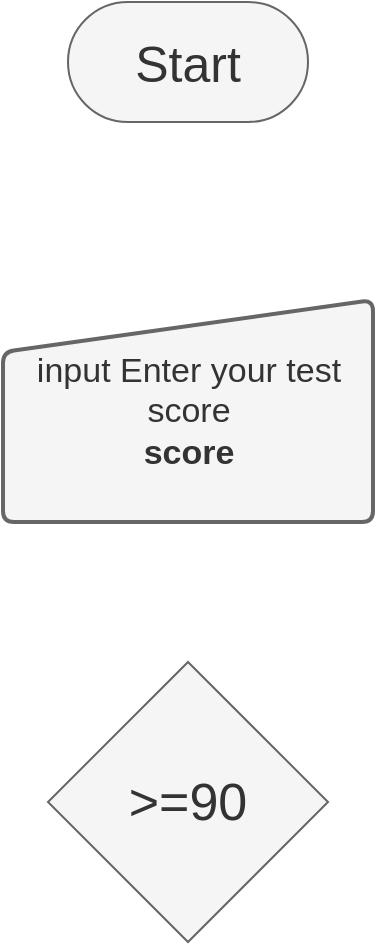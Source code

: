 <mxfile>
    <diagram id="5zCJwA3OcdBeTjDuWOm0" name="Page-1">
        <mxGraphModel dx="702" dy="704" grid="1" gridSize="10" guides="1" tooltips="1" connect="1" arrows="1" fold="1" page="1" pageScale="1" pageWidth="850" pageHeight="1100" math="0" shadow="0">
            <root>
                <mxCell id="0"/>
                <mxCell id="1" parent="0"/>
                <mxCell id="2" value="&lt;font style=&quot;font-size: 25px&quot;&gt;Start&lt;/font&gt;" style="rounded=1;whiteSpace=wrap;html=1;arcSize=50;fillColor=#f5f5f5;strokeColor=#666666;fontColor=#333333;" vertex="1" parent="1">
                    <mxGeometry x="380" y="70" width="120" height="60" as="geometry"/>
                </mxCell>
                <mxCell id="3" value="&lt;font style=&quot;font-size: 17px&quot;&gt;input Enter your test score&lt;br&gt;&lt;b&gt;score&lt;/b&gt;&lt;/font&gt;" style="html=1;strokeWidth=2;shape=manualInput;whiteSpace=wrap;rounded=1;size=26;arcSize=11;fillColor=#f5f5f5;strokeColor=#666666;fontColor=#333333;" vertex="1" parent="1">
                    <mxGeometry x="347.5" y="219" width="185" height="111" as="geometry"/>
                </mxCell>
                <mxCell id="4" value="&lt;font style=&quot;font-size: 26px&quot;&gt;&amp;gt;=90&lt;/font&gt;" style="rhombus;whiteSpace=wrap;html=1;fillColor=#f5f5f5;strokeColor=#666666;fontColor=#333333;" vertex="1" parent="1">
                    <mxGeometry x="370" y="400" width="140" height="140" as="geometry"/>
                </mxCell>
            </root>
        </mxGraphModel>
    </diagram>
</mxfile>